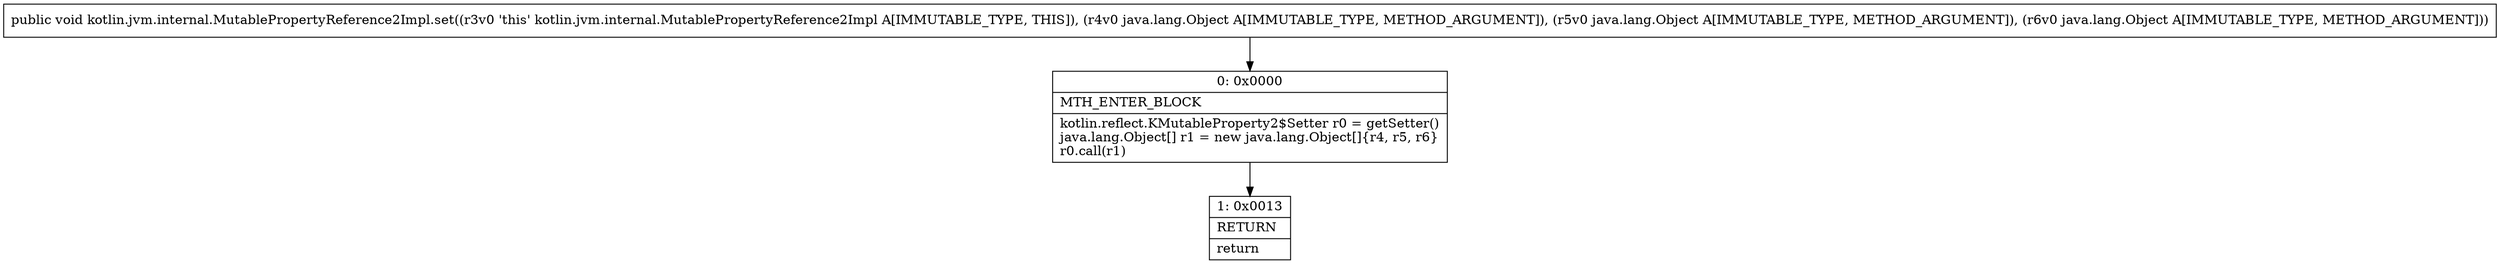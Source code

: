 digraph "CFG forkotlin.jvm.internal.MutablePropertyReference2Impl.set(Ljava\/lang\/Object;Ljava\/lang\/Object;Ljava\/lang\/Object;)V" {
Node_0 [shape=record,label="{0\:\ 0x0000|MTH_ENTER_BLOCK\l|kotlin.reflect.KMutableProperty2$Setter r0 = getSetter()\ljava.lang.Object[] r1 = new java.lang.Object[]\{r4, r5, r6\}\lr0.call(r1)\l}"];
Node_1 [shape=record,label="{1\:\ 0x0013|RETURN\l|return\l}"];
MethodNode[shape=record,label="{public void kotlin.jvm.internal.MutablePropertyReference2Impl.set((r3v0 'this' kotlin.jvm.internal.MutablePropertyReference2Impl A[IMMUTABLE_TYPE, THIS]), (r4v0 java.lang.Object A[IMMUTABLE_TYPE, METHOD_ARGUMENT]), (r5v0 java.lang.Object A[IMMUTABLE_TYPE, METHOD_ARGUMENT]), (r6v0 java.lang.Object A[IMMUTABLE_TYPE, METHOD_ARGUMENT])) }"];
MethodNode -> Node_0;
Node_0 -> Node_1;
}

